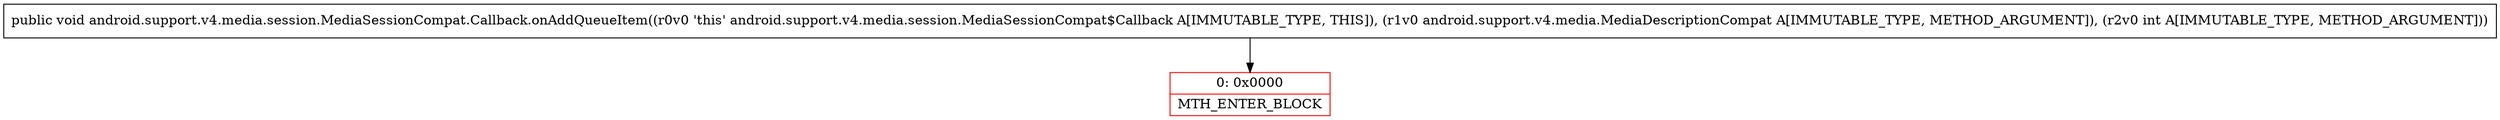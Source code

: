 digraph "CFG forandroid.support.v4.media.session.MediaSessionCompat.Callback.onAddQueueItem(Landroid\/support\/v4\/media\/MediaDescriptionCompat;I)V" {
subgraph cluster_Region_1486011880 {
label = "R(0)";
node [shape=record,color=blue];
}
Node_0 [shape=record,color=red,label="{0\:\ 0x0000|MTH_ENTER_BLOCK\l}"];
MethodNode[shape=record,label="{public void android.support.v4.media.session.MediaSessionCompat.Callback.onAddQueueItem((r0v0 'this' android.support.v4.media.session.MediaSessionCompat$Callback A[IMMUTABLE_TYPE, THIS]), (r1v0 android.support.v4.media.MediaDescriptionCompat A[IMMUTABLE_TYPE, METHOD_ARGUMENT]), (r2v0 int A[IMMUTABLE_TYPE, METHOD_ARGUMENT])) }"];
MethodNode -> Node_0;
}

